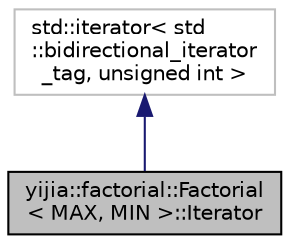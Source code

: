 digraph "yijia::factorial::Factorial&lt; MAX, MIN &gt;::Iterator"
{
 // LATEX_PDF_SIZE
  edge [fontname="Helvetica",fontsize="10",labelfontname="Helvetica",labelfontsize="10"];
  node [fontname="Helvetica",fontsize="10",shape=record];
  Node1 [label="yijia::factorial::Factorial\l\< MAX, MIN \>::Iterator",height=0.2,width=0.4,color="black", fillcolor="grey75", style="filled", fontcolor="black",tooltip="Iterator - use this type to get factorial that you want."];
  Node2 -> Node1 [dir="back",color="midnightblue",fontsize="10",style="solid",fontname="Helvetica"];
  Node2 [label="std::iterator\< std\l::bidirectional_iterator\l_tag, unsigned int \>",height=0.2,width=0.4,color="grey75", fillcolor="white", style="filled",tooltip=" "];
}
